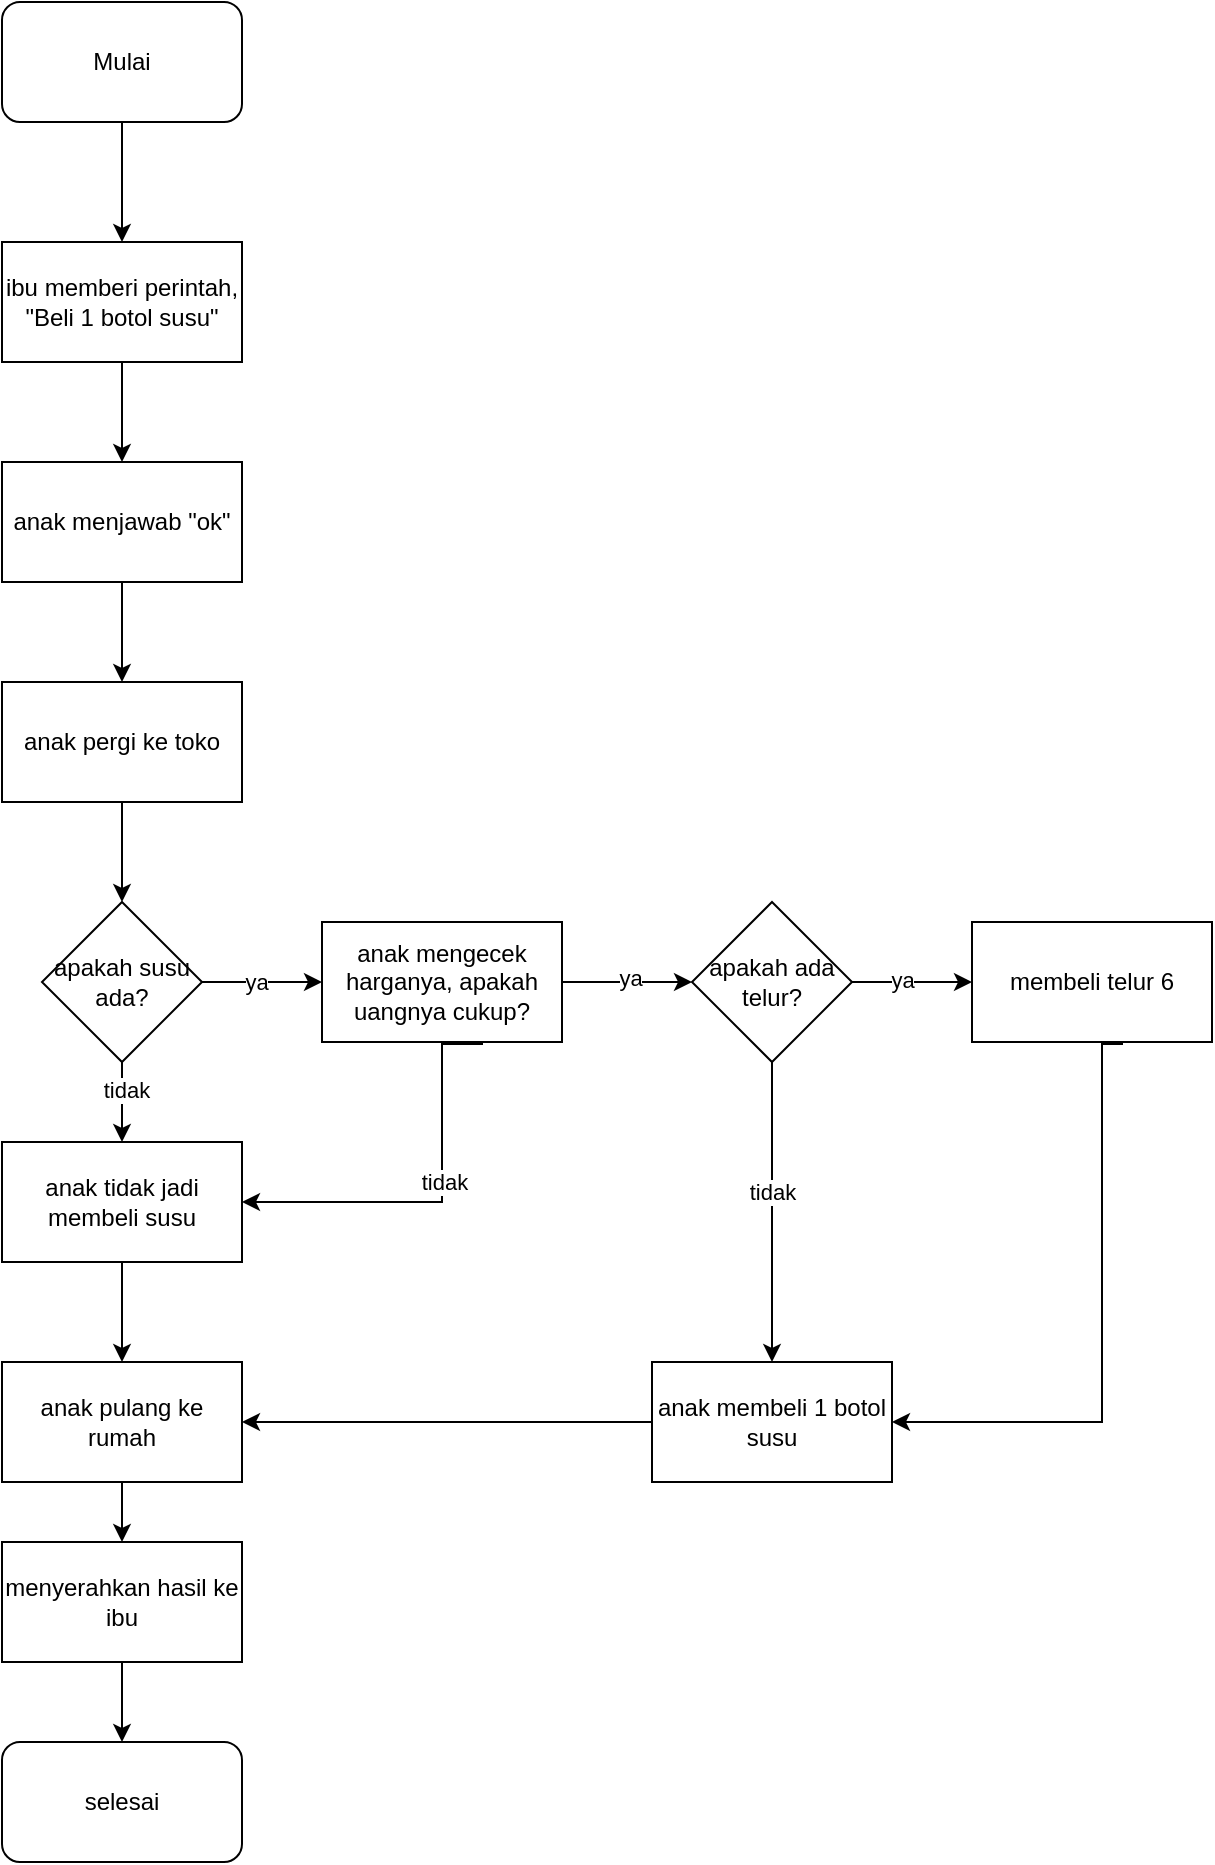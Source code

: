 <mxfile version="21.7.2" type="github">
  <diagram name="Page-1" id="b9-w5jfccFf7jsZQOCIu">
    <mxGraphModel dx="880" dy="446" grid="1" gridSize="10" guides="1" tooltips="1" connect="1" arrows="1" fold="1" page="1" pageScale="1" pageWidth="850" pageHeight="1100" math="0" shadow="0">
      <root>
        <mxCell id="0" />
        <mxCell id="1" parent="0" />
        <mxCell id="sKxchHmuPJC5rSAdS9_f-7" style="edgeStyle=orthogonalEdgeStyle;rounded=0;orthogonalLoop=1;jettySize=auto;html=1;entryX=0.5;entryY=0;entryDx=0;entryDy=0;" edge="1" parent="1" source="sKxchHmuPJC5rSAdS9_f-1" target="sKxchHmuPJC5rSAdS9_f-6">
          <mxGeometry relative="1" as="geometry" />
        </mxCell>
        <mxCell id="sKxchHmuPJC5rSAdS9_f-1" value="Mulai" style="rounded=1;whiteSpace=wrap;html=1;" vertex="1" parent="1">
          <mxGeometry x="90" y="90" width="120" height="60" as="geometry" />
        </mxCell>
        <mxCell id="sKxchHmuPJC5rSAdS9_f-9" value="" style="edgeStyle=orthogonalEdgeStyle;rounded=0;orthogonalLoop=1;jettySize=auto;html=1;" edge="1" parent="1" source="sKxchHmuPJC5rSAdS9_f-6" target="sKxchHmuPJC5rSAdS9_f-8">
          <mxGeometry relative="1" as="geometry" />
        </mxCell>
        <mxCell id="sKxchHmuPJC5rSAdS9_f-6" value="ibu memberi perintah,&lt;br&gt;&quot;Beli 1 botol susu&quot;" style="rounded=0;whiteSpace=wrap;html=1;" vertex="1" parent="1">
          <mxGeometry x="90" y="210" width="120" height="60" as="geometry" />
        </mxCell>
        <mxCell id="sKxchHmuPJC5rSAdS9_f-11" value="" style="edgeStyle=orthogonalEdgeStyle;rounded=0;orthogonalLoop=1;jettySize=auto;html=1;" edge="1" parent="1" source="sKxchHmuPJC5rSAdS9_f-8" target="sKxchHmuPJC5rSAdS9_f-10">
          <mxGeometry relative="1" as="geometry" />
        </mxCell>
        <mxCell id="sKxchHmuPJC5rSAdS9_f-8" value="anak menjawab &quot;ok&quot;" style="rounded=0;whiteSpace=wrap;html=1;" vertex="1" parent="1">
          <mxGeometry x="90" y="320" width="120" height="60" as="geometry" />
        </mxCell>
        <mxCell id="sKxchHmuPJC5rSAdS9_f-15" value="" style="edgeStyle=orthogonalEdgeStyle;rounded=0;orthogonalLoop=1;jettySize=auto;html=1;" edge="1" parent="1" source="sKxchHmuPJC5rSAdS9_f-10" target="sKxchHmuPJC5rSAdS9_f-14">
          <mxGeometry relative="1" as="geometry" />
        </mxCell>
        <mxCell id="sKxchHmuPJC5rSAdS9_f-10" value="anak pergi ke toko" style="whiteSpace=wrap;html=1;rounded=0;" vertex="1" parent="1">
          <mxGeometry x="90" y="430" width="120" height="60" as="geometry" />
        </mxCell>
        <mxCell id="sKxchHmuPJC5rSAdS9_f-17" value="" style="edgeStyle=orthogonalEdgeStyle;rounded=0;orthogonalLoop=1;jettySize=auto;html=1;" edge="1" parent="1" source="sKxchHmuPJC5rSAdS9_f-14" target="sKxchHmuPJC5rSAdS9_f-16">
          <mxGeometry relative="1" as="geometry" />
        </mxCell>
        <mxCell id="sKxchHmuPJC5rSAdS9_f-42" value="ya" style="edgeLabel;html=1;align=center;verticalAlign=middle;resizable=0;points=[];" vertex="1" connectable="0" parent="sKxchHmuPJC5rSAdS9_f-17">
          <mxGeometry x="-0.1" relative="1" as="geometry">
            <mxPoint as="offset" />
          </mxGeometry>
        </mxCell>
        <mxCell id="sKxchHmuPJC5rSAdS9_f-23" value="" style="edgeStyle=orthogonalEdgeStyle;rounded=0;orthogonalLoop=1;jettySize=auto;html=1;" edge="1" parent="1" source="sKxchHmuPJC5rSAdS9_f-14" target="sKxchHmuPJC5rSAdS9_f-22">
          <mxGeometry relative="1" as="geometry" />
        </mxCell>
        <mxCell id="sKxchHmuPJC5rSAdS9_f-43" value="tidak" style="edgeLabel;html=1;align=center;verticalAlign=middle;resizable=0;points=[];" vertex="1" connectable="0" parent="sKxchHmuPJC5rSAdS9_f-23">
          <mxGeometry x="-0.3" y="2" relative="1" as="geometry">
            <mxPoint as="offset" />
          </mxGeometry>
        </mxCell>
        <mxCell id="sKxchHmuPJC5rSAdS9_f-14" value="apakah susu ada?" style="rhombus;whiteSpace=wrap;html=1;rounded=0;" vertex="1" parent="1">
          <mxGeometry x="110" y="540" width="80" height="80" as="geometry" />
        </mxCell>
        <mxCell id="sKxchHmuPJC5rSAdS9_f-21" value="" style="edgeStyle=orthogonalEdgeStyle;rounded=0;orthogonalLoop=1;jettySize=auto;html=1;" edge="1" parent="1" source="sKxchHmuPJC5rSAdS9_f-16" target="sKxchHmuPJC5rSAdS9_f-20">
          <mxGeometry relative="1" as="geometry" />
        </mxCell>
        <mxCell id="sKxchHmuPJC5rSAdS9_f-30" value="ya" style="edgeLabel;html=1;align=center;verticalAlign=middle;resizable=0;points=[];" vertex="1" connectable="0" parent="sKxchHmuPJC5rSAdS9_f-21">
          <mxGeometry x="0.046" y="2" relative="1" as="geometry">
            <mxPoint as="offset" />
          </mxGeometry>
        </mxCell>
        <mxCell id="sKxchHmuPJC5rSAdS9_f-44" style="edgeStyle=orthogonalEdgeStyle;rounded=0;orthogonalLoop=1;jettySize=auto;html=1;entryX=1;entryY=0.5;entryDx=0;entryDy=0;" edge="1" parent="1" target="sKxchHmuPJC5rSAdS9_f-22">
          <mxGeometry relative="1" as="geometry">
            <mxPoint x="330" y="610" as="sourcePoint" />
            <mxPoint x="290" y="720" as="targetPoint" />
            <Array as="points">
              <mxPoint x="330" y="611" />
              <mxPoint x="310" y="611" />
              <mxPoint x="310" y="690" />
            </Array>
          </mxGeometry>
        </mxCell>
        <mxCell id="sKxchHmuPJC5rSAdS9_f-45" value="tidak" style="edgeLabel;html=1;align=center;verticalAlign=middle;resizable=0;points=[];" vertex="1" connectable="0" parent="sKxchHmuPJC5rSAdS9_f-44">
          <mxGeometry x="-0.103" y="1" relative="1" as="geometry">
            <mxPoint as="offset" />
          </mxGeometry>
        </mxCell>
        <mxCell id="sKxchHmuPJC5rSAdS9_f-16" value="anak mengecek harganya, apakah uangnya cukup?" style="whiteSpace=wrap;html=1;rounded=0;" vertex="1" parent="1">
          <mxGeometry x="250" y="550" width="120" height="60" as="geometry" />
        </mxCell>
        <mxCell id="sKxchHmuPJC5rSAdS9_f-34" value="" style="edgeStyle=orthogonalEdgeStyle;rounded=0;orthogonalLoop=1;jettySize=auto;html=1;" edge="1" parent="1" source="sKxchHmuPJC5rSAdS9_f-20" target="sKxchHmuPJC5rSAdS9_f-33">
          <mxGeometry relative="1" as="geometry" />
        </mxCell>
        <mxCell id="sKxchHmuPJC5rSAdS9_f-35" value="tidak" style="edgeLabel;html=1;align=center;verticalAlign=middle;resizable=0;points=[];" vertex="1" connectable="0" parent="sKxchHmuPJC5rSAdS9_f-34">
          <mxGeometry x="-0.133" relative="1" as="geometry">
            <mxPoint as="offset" />
          </mxGeometry>
        </mxCell>
        <mxCell id="sKxchHmuPJC5rSAdS9_f-37" value="" style="edgeStyle=orthogonalEdgeStyle;rounded=0;orthogonalLoop=1;jettySize=auto;html=1;" edge="1" parent="1" source="sKxchHmuPJC5rSAdS9_f-20" target="sKxchHmuPJC5rSAdS9_f-36">
          <mxGeometry relative="1" as="geometry" />
        </mxCell>
        <mxCell id="sKxchHmuPJC5rSAdS9_f-40" value="ya" style="edgeLabel;html=1;align=center;verticalAlign=middle;resizable=0;points=[];" vertex="1" connectable="0" parent="sKxchHmuPJC5rSAdS9_f-37">
          <mxGeometry x="-0.167" y="1" relative="1" as="geometry">
            <mxPoint as="offset" />
          </mxGeometry>
        </mxCell>
        <mxCell id="sKxchHmuPJC5rSAdS9_f-20" value="apakah ada telur?" style="rhombus;whiteSpace=wrap;html=1;rounded=0;" vertex="1" parent="1">
          <mxGeometry x="435" y="540" width="80" height="80" as="geometry" />
        </mxCell>
        <mxCell id="sKxchHmuPJC5rSAdS9_f-25" value="" style="edgeStyle=orthogonalEdgeStyle;rounded=0;orthogonalLoop=1;jettySize=auto;html=1;" edge="1" parent="1" source="sKxchHmuPJC5rSAdS9_f-22" target="sKxchHmuPJC5rSAdS9_f-24">
          <mxGeometry relative="1" as="geometry" />
        </mxCell>
        <mxCell id="sKxchHmuPJC5rSAdS9_f-22" value="anak tidak jadi membeli susu" style="whiteSpace=wrap;html=1;rounded=0;" vertex="1" parent="1">
          <mxGeometry x="90" y="660" width="120" height="60" as="geometry" />
        </mxCell>
        <mxCell id="sKxchHmuPJC5rSAdS9_f-27" value="" style="edgeStyle=orthogonalEdgeStyle;rounded=0;orthogonalLoop=1;jettySize=auto;html=1;" edge="1" parent="1" source="sKxchHmuPJC5rSAdS9_f-24" target="sKxchHmuPJC5rSAdS9_f-26">
          <mxGeometry relative="1" as="geometry" />
        </mxCell>
        <mxCell id="sKxchHmuPJC5rSAdS9_f-24" value="anak pulang ke rumah" style="whiteSpace=wrap;html=1;rounded=0;" vertex="1" parent="1">
          <mxGeometry x="90" y="770" width="120" height="60" as="geometry" />
        </mxCell>
        <mxCell id="sKxchHmuPJC5rSAdS9_f-29" style="edgeStyle=orthogonalEdgeStyle;rounded=0;orthogonalLoop=1;jettySize=auto;html=1;entryX=0.5;entryY=0;entryDx=0;entryDy=0;" edge="1" parent="1" source="sKxchHmuPJC5rSAdS9_f-26" target="sKxchHmuPJC5rSAdS9_f-28">
          <mxGeometry relative="1" as="geometry" />
        </mxCell>
        <mxCell id="sKxchHmuPJC5rSAdS9_f-26" value="menyerahkan hasil ke ibu" style="whiteSpace=wrap;html=1;rounded=0;" vertex="1" parent="1">
          <mxGeometry x="90" y="860" width="120" height="60" as="geometry" />
        </mxCell>
        <mxCell id="sKxchHmuPJC5rSAdS9_f-28" value="selesai" style="rounded=1;whiteSpace=wrap;html=1;" vertex="1" parent="1">
          <mxGeometry x="90" y="960" width="120" height="60" as="geometry" />
        </mxCell>
        <mxCell id="sKxchHmuPJC5rSAdS9_f-41" style="edgeStyle=orthogonalEdgeStyle;rounded=0;orthogonalLoop=1;jettySize=auto;html=1;" edge="1" parent="1" source="sKxchHmuPJC5rSAdS9_f-33" target="sKxchHmuPJC5rSAdS9_f-24">
          <mxGeometry relative="1" as="geometry" />
        </mxCell>
        <mxCell id="sKxchHmuPJC5rSAdS9_f-33" value="anak membeli 1 botol susu" style="whiteSpace=wrap;html=1;rounded=0;" vertex="1" parent="1">
          <mxGeometry x="415" y="770" width="120" height="60" as="geometry" />
        </mxCell>
        <mxCell id="sKxchHmuPJC5rSAdS9_f-38" style="edgeStyle=orthogonalEdgeStyle;rounded=0;orthogonalLoop=1;jettySize=auto;html=1;entryX=1;entryY=0.5;entryDx=0;entryDy=0;" edge="1" parent="1" target="sKxchHmuPJC5rSAdS9_f-33">
          <mxGeometry relative="1" as="geometry">
            <mxPoint x="650" y="610" as="sourcePoint" />
            <mxPoint x="610" y="777.02" as="targetPoint" />
            <Array as="points">
              <mxPoint x="650" y="611" />
              <mxPoint x="640" y="611" />
              <mxPoint x="640" y="800" />
            </Array>
          </mxGeometry>
        </mxCell>
        <mxCell id="sKxchHmuPJC5rSAdS9_f-36" value="membeli telur 6" style="whiteSpace=wrap;html=1;rounded=0;" vertex="1" parent="1">
          <mxGeometry x="575" y="550" width="120" height="60" as="geometry" />
        </mxCell>
      </root>
    </mxGraphModel>
  </diagram>
</mxfile>
